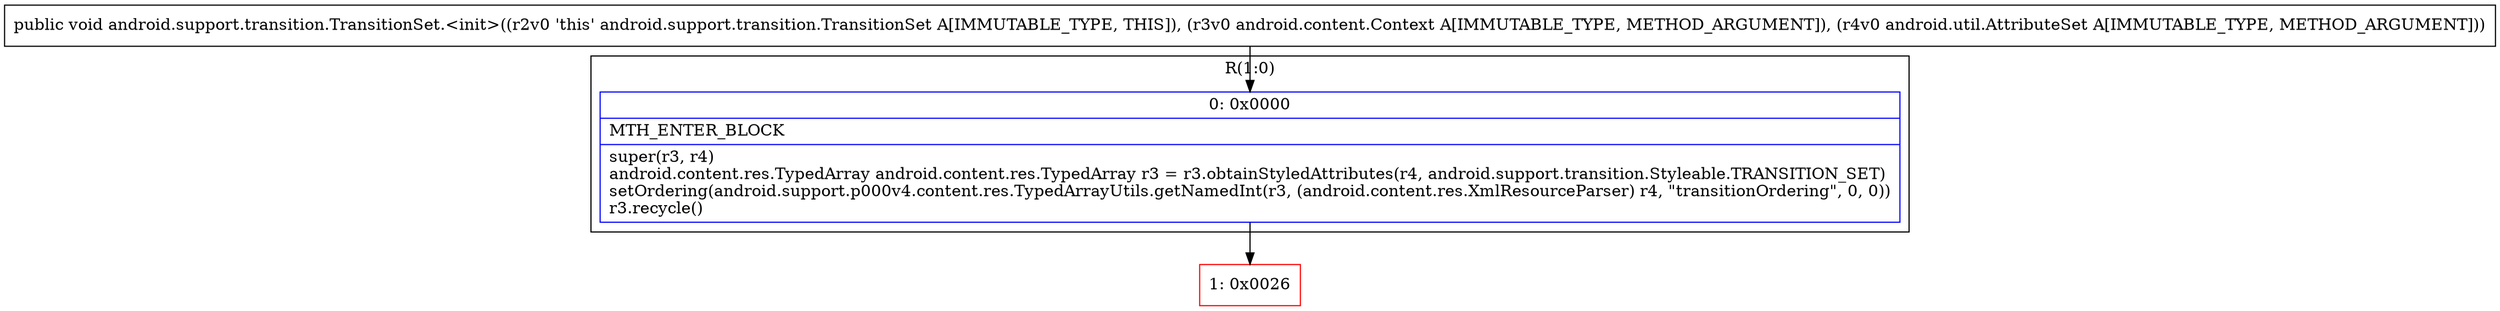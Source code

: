 digraph "CFG forandroid.support.transition.TransitionSet.\<init\>(Landroid\/content\/Context;Landroid\/util\/AttributeSet;)V" {
subgraph cluster_Region_59072793 {
label = "R(1:0)";
node [shape=record,color=blue];
Node_0 [shape=record,label="{0\:\ 0x0000|MTH_ENTER_BLOCK\l|super(r3, r4)\landroid.content.res.TypedArray android.content.res.TypedArray r3 = r3.obtainStyledAttributes(r4, android.support.transition.Styleable.TRANSITION_SET)\lsetOrdering(android.support.p000v4.content.res.TypedArrayUtils.getNamedInt(r3, (android.content.res.XmlResourceParser) r4, \"transitionOrdering\", 0, 0))\lr3.recycle()\l}"];
}
Node_1 [shape=record,color=red,label="{1\:\ 0x0026}"];
MethodNode[shape=record,label="{public void android.support.transition.TransitionSet.\<init\>((r2v0 'this' android.support.transition.TransitionSet A[IMMUTABLE_TYPE, THIS]), (r3v0 android.content.Context A[IMMUTABLE_TYPE, METHOD_ARGUMENT]), (r4v0 android.util.AttributeSet A[IMMUTABLE_TYPE, METHOD_ARGUMENT])) }"];
MethodNode -> Node_0;
Node_0 -> Node_1;
}


